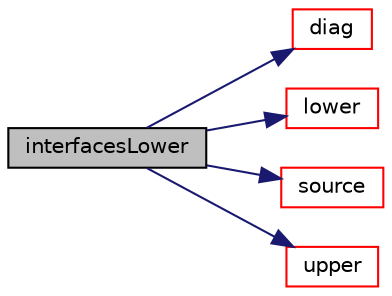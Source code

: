 digraph "interfacesLower"
{
  bgcolor="transparent";
  edge [fontname="Helvetica",fontsize="10",labelfontname="Helvetica",labelfontsize="10"];
  node [fontname="Helvetica",fontsize="10",shape=record];
  rankdir="LR";
  Node421 [label="interfacesLower",height=0.2,width=0.4,color="black", fillcolor="grey75", style="filled", fontcolor="black"];
  Node421 -> Node422 [color="midnightblue",fontsize="10",style="solid",fontname="Helvetica"];
  Node422 [label="diag",height=0.2,width=0.4,color="red",URL="$a28105.html#afd3add8997f8b9231f6d34b388cd7f3a"];
  Node421 -> Node504 [color="midnightblue",fontsize="10",style="solid",fontname="Helvetica"];
  Node504 [label="lower",height=0.2,width=0.4,color="red",URL="$a28105.html#aed8d4c3b9386a81ed7ff9f44cb736255"];
  Node421 -> Node506 [color="midnightblue",fontsize="10",style="solid",fontname="Helvetica"];
  Node506 [label="source",height=0.2,width=0.4,color="red",URL="$a28105.html#a3790e293cade7097b919633ed263158c"];
  Node421 -> Node507 [color="midnightblue",fontsize="10",style="solid",fontname="Helvetica"];
  Node507 [label="upper",height=0.2,width=0.4,color="red",URL="$a28105.html#a53e005fd695b53bc8dd07c670f533b39"];
}
